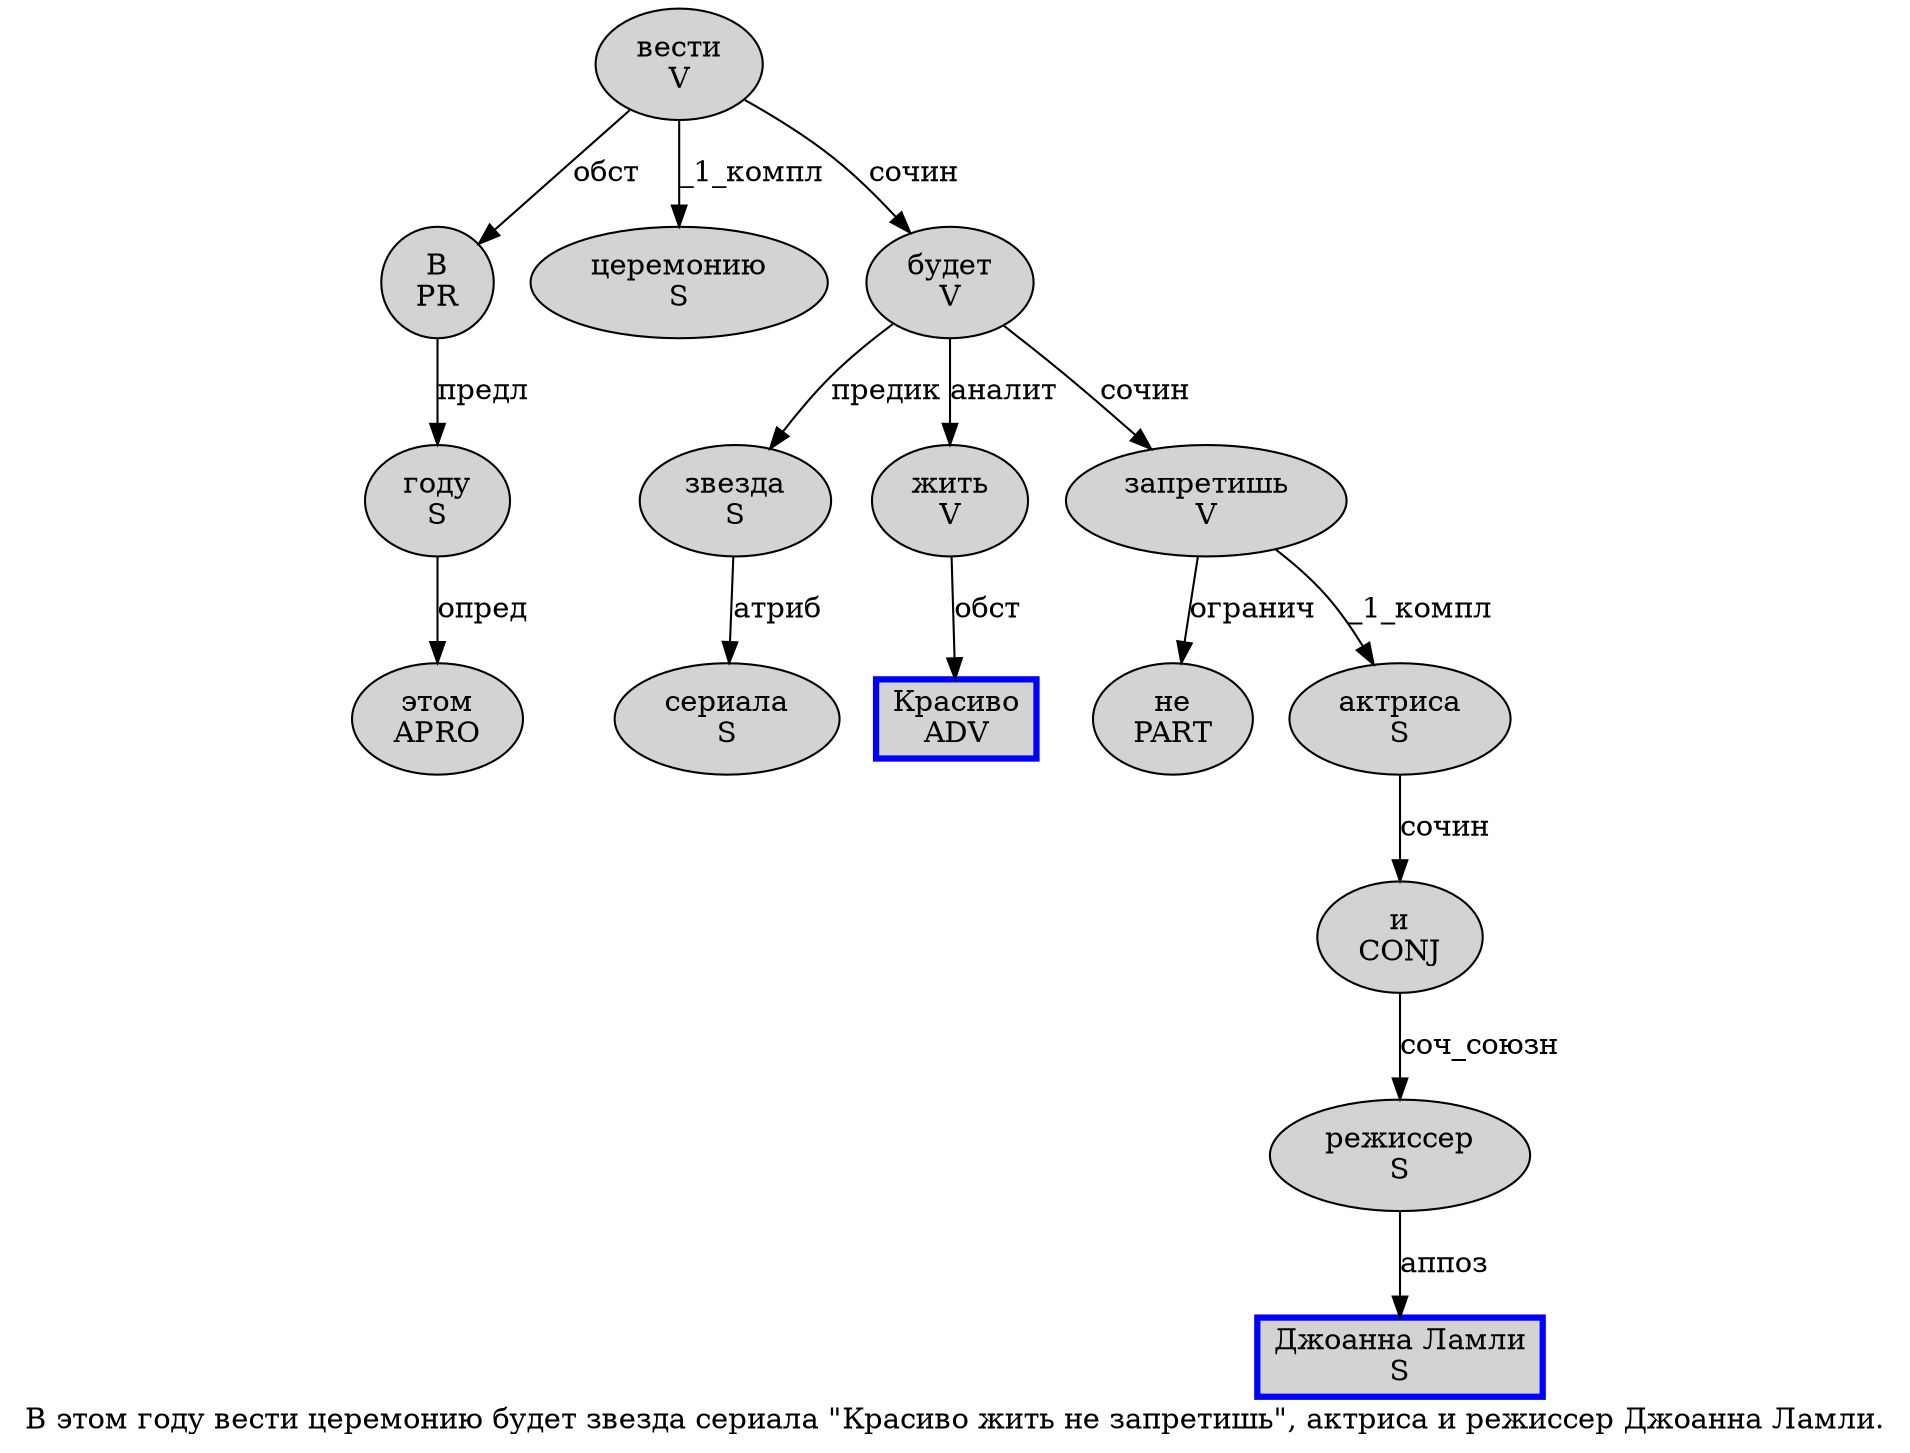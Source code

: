 digraph SENTENCE_550 {
	graph [label="В этом году вести церемонию будет звезда сериала \"Красиво жить не запретишь\", актриса и режиссер Джоанна Ламли."]
	node [style=filled]
		0 [label="В
PR" color="" fillcolor=lightgray penwidth=1 shape=ellipse]
		1 [label="этом
APRO" color="" fillcolor=lightgray penwidth=1 shape=ellipse]
		2 [label="году
S" color="" fillcolor=lightgray penwidth=1 shape=ellipse]
		3 [label="вести
V" color="" fillcolor=lightgray penwidth=1 shape=ellipse]
		4 [label="церемонию
S" color="" fillcolor=lightgray penwidth=1 shape=ellipse]
		5 [label="будет
V" color="" fillcolor=lightgray penwidth=1 shape=ellipse]
		6 [label="звезда
S" color="" fillcolor=lightgray penwidth=1 shape=ellipse]
		7 [label="сериала
S" color="" fillcolor=lightgray penwidth=1 shape=ellipse]
		9 [label="Красиво
ADV" color=blue fillcolor=lightgray penwidth=3 shape=box]
		10 [label="жить
V" color="" fillcolor=lightgray penwidth=1 shape=ellipse]
		11 [label="не
PART" color="" fillcolor=lightgray penwidth=1 shape=ellipse]
		12 [label="запретишь
V" color="" fillcolor=lightgray penwidth=1 shape=ellipse]
		15 [label="актриса
S" color="" fillcolor=lightgray penwidth=1 shape=ellipse]
		16 [label="и
CONJ" color="" fillcolor=lightgray penwidth=1 shape=ellipse]
		17 [label="режиссер
S" color="" fillcolor=lightgray penwidth=1 shape=ellipse]
		18 [label="Джоанна Ламли
S" color=blue fillcolor=lightgray penwidth=3 shape=box]
			3 -> 0 [label="обст"]
			3 -> 4 [label="_1_компл"]
			3 -> 5 [label="сочин"]
			17 -> 18 [label="аппоз"]
			12 -> 11 [label="огранич"]
			12 -> 15 [label="_1_компл"]
			15 -> 16 [label="сочин"]
			10 -> 9 [label="обст"]
			16 -> 17 [label="соч_союзн"]
			0 -> 2 [label="предл"]
			2 -> 1 [label="опред"]
			6 -> 7 [label="атриб"]
			5 -> 6 [label="предик"]
			5 -> 10 [label="аналит"]
			5 -> 12 [label="сочин"]
}